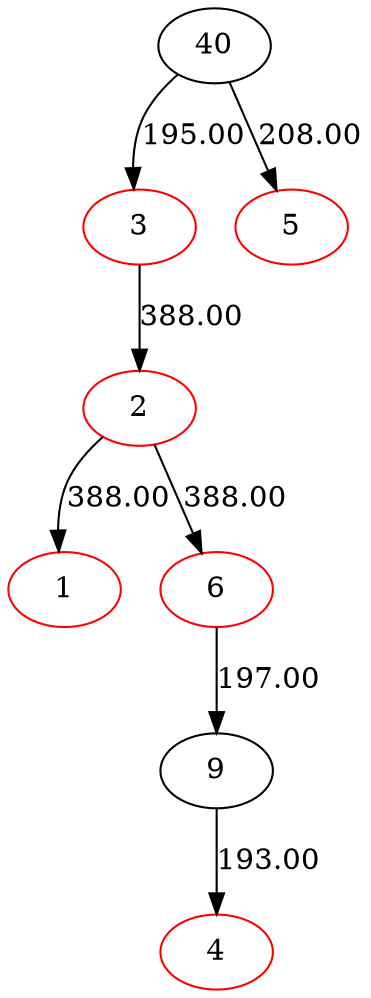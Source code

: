 digraph {
1[color=red]
2[color=red]
3[color=red]
4[color=red]
5[color=red]
6[color=red]
40[color=black]
9[color=black]
2->1[label=388.00]
3->2[label=388.00]
2->6[label=388.00]
40->3[label=195.00]
9->4[label=193.00]
40->5[label=208.00]
6->9[label=197.00]
}